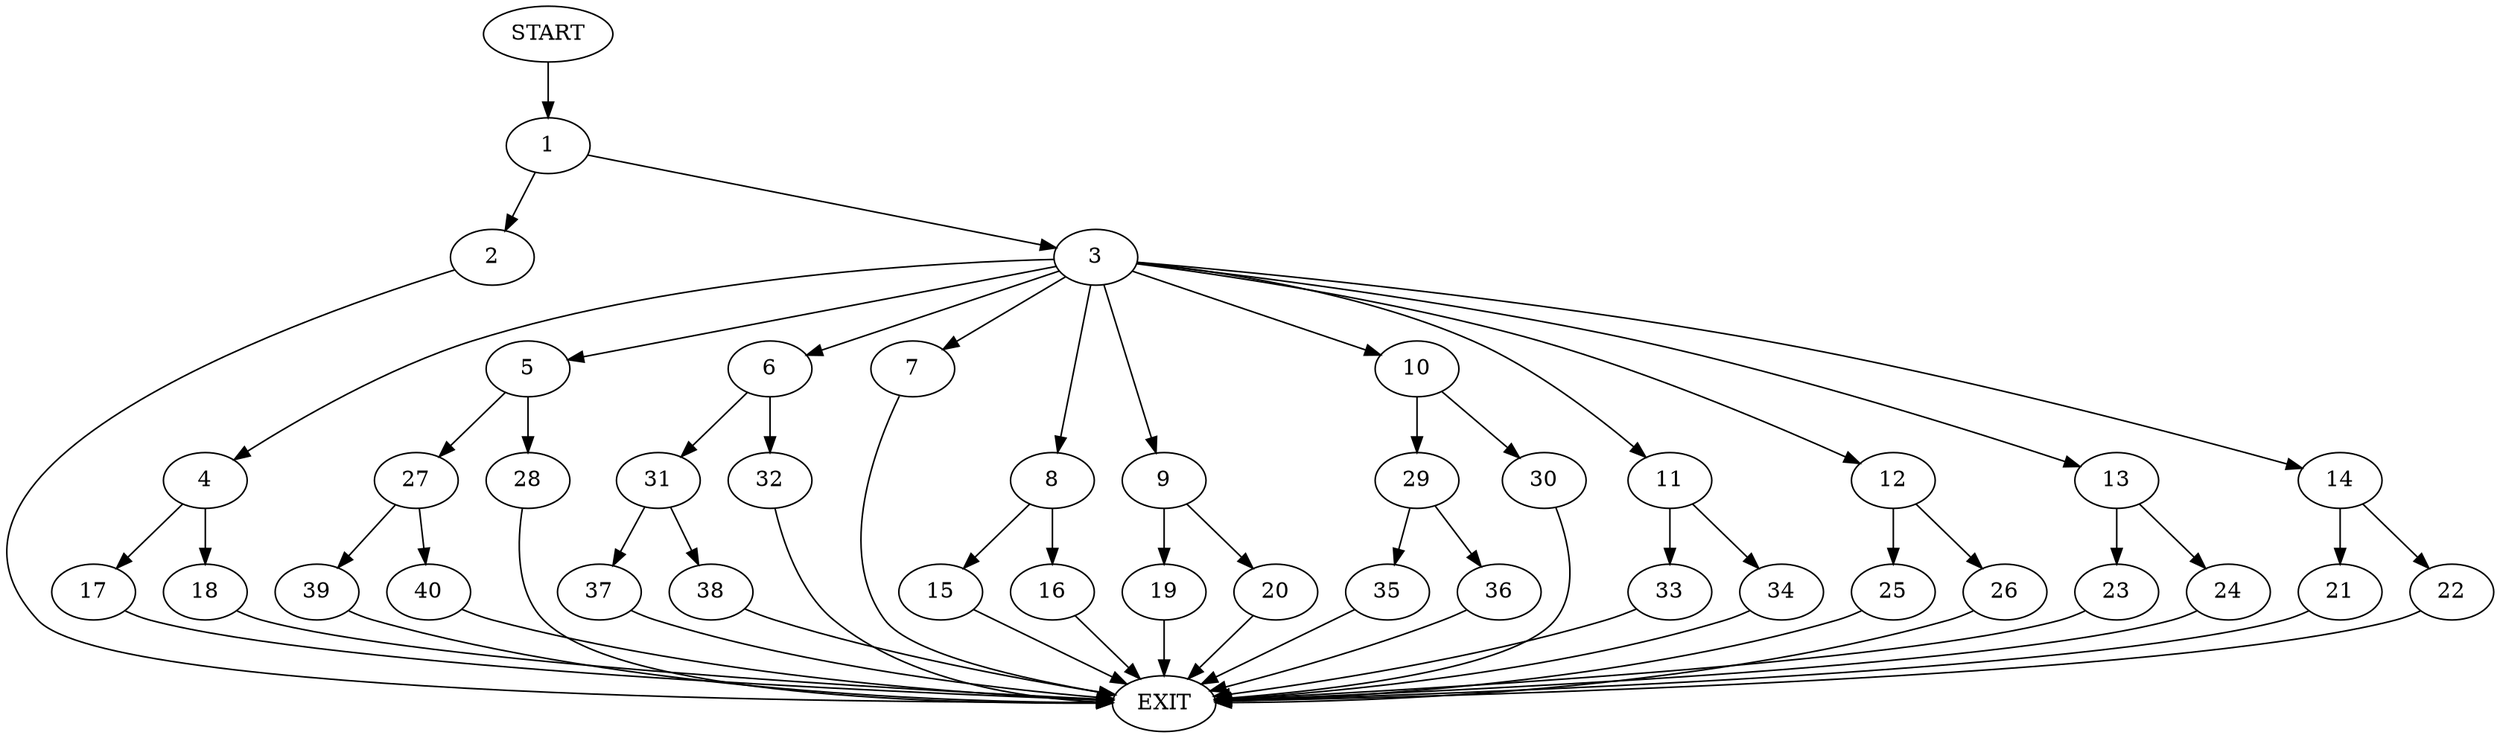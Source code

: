 digraph {
0 [label="START"]
41 [label="EXIT"]
0 -> 1
1 -> 2
1 -> 3
3 -> 4
3 -> 5
3 -> 6
3 -> 7
3 -> 8
3 -> 9
3 -> 10
3 -> 11
3 -> 12
3 -> 13
3 -> 14
2 -> 41
8 -> 15
8 -> 16
4 -> 17
4 -> 18
9 -> 19
9 -> 20
14 -> 21
14 -> 22
13 -> 23
13 -> 24
12 -> 25
12 -> 26
5 -> 27
5 -> 28
7 -> 41
10 -> 29
10 -> 30
6 -> 31
6 -> 32
11 -> 33
11 -> 34
29 -> 35
29 -> 36
30 -> 41
35 -> 41
36 -> 41
21 -> 41
22 -> 41
23 -> 41
24 -> 41
19 -> 41
20 -> 41
34 -> 41
33 -> 41
15 -> 41
16 -> 41
18 -> 41
17 -> 41
25 -> 41
26 -> 41
32 -> 41
31 -> 37
31 -> 38
38 -> 41
37 -> 41
28 -> 41
27 -> 39
27 -> 40
39 -> 41
40 -> 41
}
